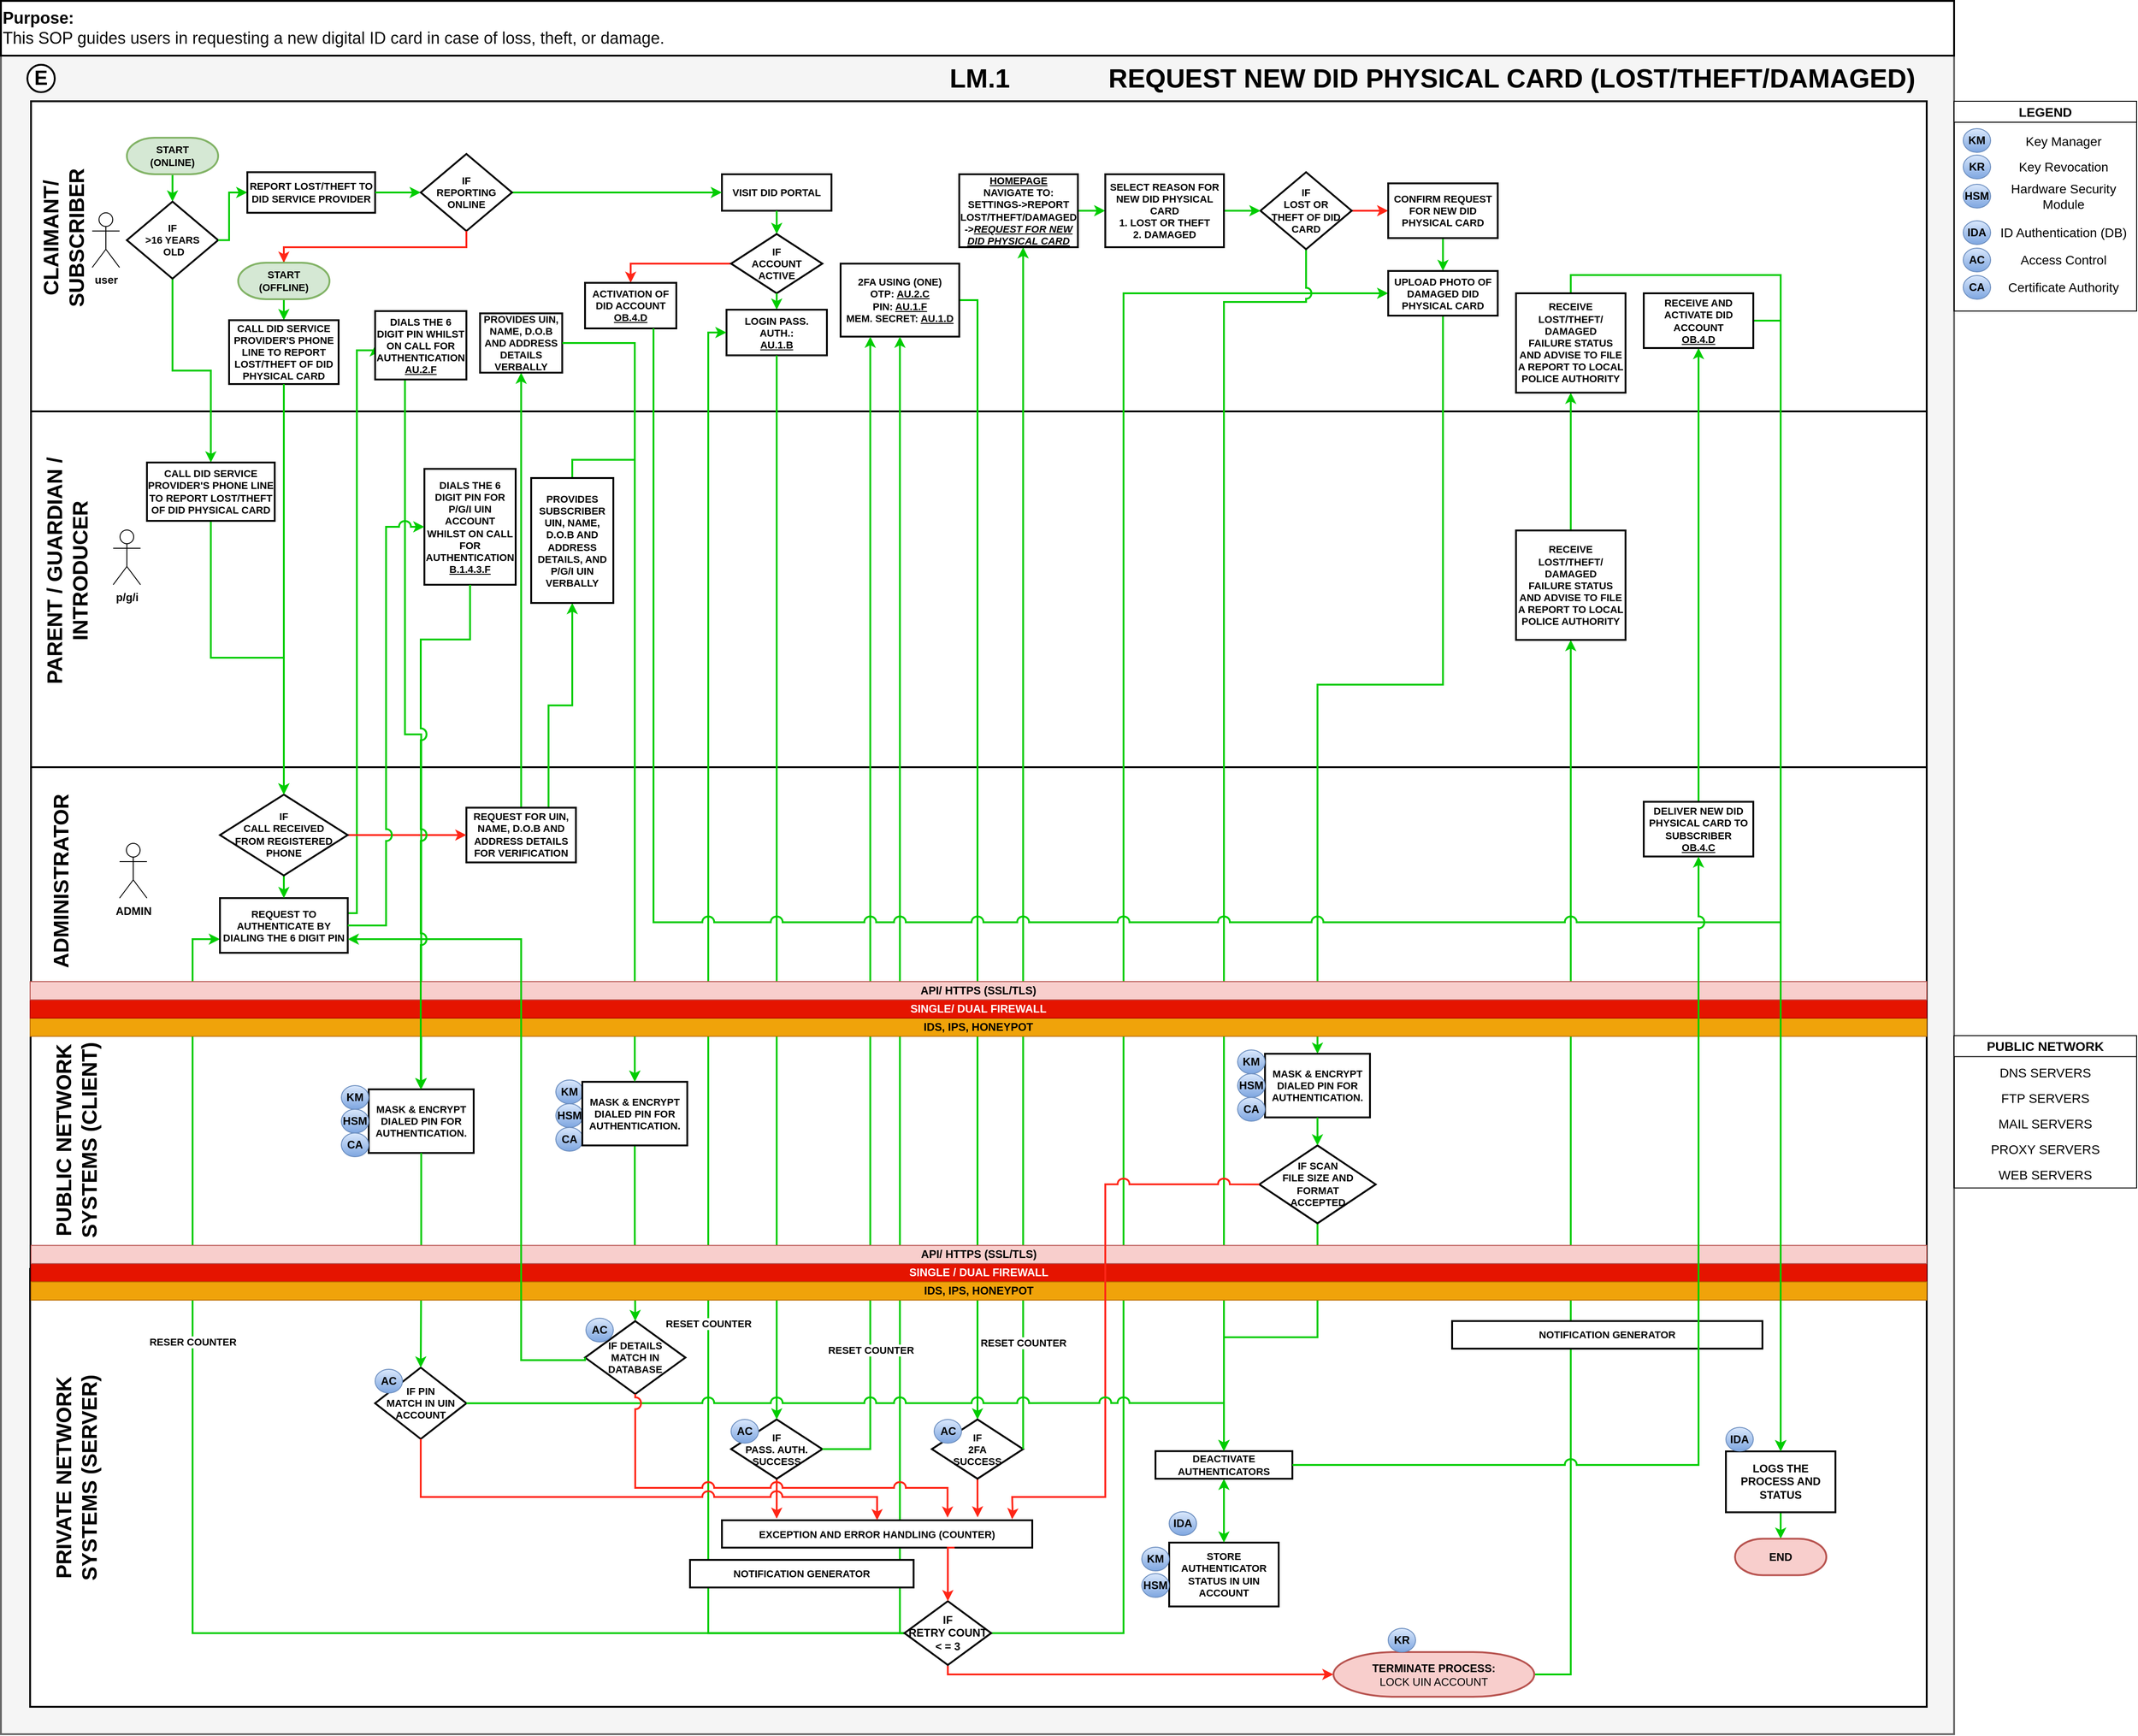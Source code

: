 <mxfile version="24.1.0" type="device">
  <diagram id="bsTosLUH5mfE9uCYUgKQ" name="Page-1">
    <mxGraphModel dx="1050" dy="629" grid="1" gridSize="10" guides="1" tooltips="1" connect="1" arrows="1" fold="1" page="1" pageScale="1" pageWidth="1920" pageHeight="1200" math="0" shadow="0">
      <root>
        <mxCell id="0" />
        <mxCell id="1" parent="0" />
        <mxCell id="t8oGIxHCCfBVZsMOv7Ev-1" value="" style="rounded=0;whiteSpace=wrap;html=1;fontSize=22;fillColor=#f5f5f5;fontColor=#333333;strokeColor=#666666;direction=east;strokeWidth=2;fontStyle=1" parent="1" vertex="1">
          <mxGeometry x="210" y="110" width="2140" height="1840" as="geometry" />
        </mxCell>
        <mxCell id="t8oGIxHCCfBVZsMOv7Ev-2" value="" style="rounded=0;whiteSpace=wrap;html=1;strokeWidth=2;fontStyle=1;" parent="1" vertex="1">
          <mxGeometry x="242" y="1440" width="2078" height="480" as="geometry" />
        </mxCell>
        <mxCell id="t8oGIxHCCfBVZsMOv7Ev-3" value="" style="rounded=0;whiteSpace=wrap;html=1;strokeWidth=2;fontStyle=1;" parent="1" vertex="1">
          <mxGeometry x="242.5" y="1132.5" width="2077.5" height="307.5" as="geometry" />
        </mxCell>
        <mxCell id="t8oGIxHCCfBVZsMOv7Ev-4" value="" style="rounded=0;whiteSpace=wrap;html=1;strokeWidth=2;fontStyle=1;labelBackgroundColor=default;endArrow=classic;fontSize=12;strokeColor=default;" parent="1" vertex="1">
          <mxGeometry x="243" y="890" width="2077" height="279.19" as="geometry" />
        </mxCell>
        <mxCell id="t8oGIxHCCfBVZsMOv7Ev-5" value="" style="rounded=0;whiteSpace=wrap;html=1;strokeWidth=2;fontStyle=1;" parent="1" vertex="1">
          <mxGeometry x="243" y="160" width="2077" height="340" as="geometry" />
        </mxCell>
        <mxCell id="t8oGIxHCCfBVZsMOv7Ev-6" value="" style="rounded=0;whiteSpace=wrap;html=1;strokeWidth=2;fontStyle=1;" parent="1" vertex="1">
          <mxGeometry x="243" y="500" width="2077" height="390" as="geometry" />
        </mxCell>
        <mxCell id="t8oGIxHCCfBVZsMOv7Ev-7" value="CLAIMANT/&lt;br&gt;SUBSCRIBER" style="text;html=1;align=center;verticalAlign=middle;resizable=0;points=[];autosize=1;strokeColor=none;fillColor=none;fontStyle=1;fontSize=23;strokeWidth=2;horizontal=0;" parent="1" vertex="1">
          <mxGeometry x="239" y="225" width="80" height="170" as="geometry" />
        </mxCell>
        <mxCell id="t8oGIxHCCfBVZsMOv7Ev-10" value="LM.1" style="text;html=1;align=center;verticalAlign=middle;resizable=0;points=[];autosize=1;strokeColor=none;fillColor=none;fontStyle=1;strokeWidth=2;fontSize=29;" parent="1" vertex="1">
          <mxGeometry x="1236.5" y="110" width="90" height="50" as="geometry" />
        </mxCell>
        <mxCell id="t8oGIxHCCfBVZsMOv7Ev-11" value="E" style="ellipse;whiteSpace=wrap;html=1;aspect=fixed;strokeWidth=2;fontStyle=1;fontSize=22;direction=south;" parent="1" vertex="1">
          <mxGeometry x="239" y="120" width="30" height="30" as="geometry" />
        </mxCell>
        <mxCell id="t8oGIxHCCfBVZsMOv7Ev-12" value="&lt;font style=&quot;font-size: 14px;&quot;&gt;LEGEND&lt;/font&gt;" style="swimlane;whiteSpace=wrap;html=1;" parent="1" vertex="1">
          <mxGeometry x="2350" y="160" width="200" height="230" as="geometry" />
        </mxCell>
        <mxCell id="t8oGIxHCCfBVZsMOv7Ev-13" value="KM" style="ellipse;whiteSpace=wrap;html=1;fillColor=#dae8fc;strokeColor=#6c8ebf;gradientColor=#7ea6e0;fontStyle=1" parent="t8oGIxHCCfBVZsMOv7Ev-12" vertex="1">
          <mxGeometry x="10" y="30" width="30" height="26" as="geometry" />
        </mxCell>
        <mxCell id="t8oGIxHCCfBVZsMOv7Ev-14" value="IDA" style="ellipse;whiteSpace=wrap;html=1;fillColor=#dae8fc;strokeColor=#6c8ebf;gradientColor=#7ea6e0;fontStyle=1" parent="t8oGIxHCCfBVZsMOv7Ev-12" vertex="1">
          <mxGeometry x="10" y="131" width="30" height="26" as="geometry" />
        </mxCell>
        <mxCell id="t8oGIxHCCfBVZsMOv7Ev-15" value="HSM" style="ellipse;whiteSpace=wrap;html=1;fillColor=#dae8fc;strokeColor=#6c8ebf;gradientColor=#7ea6e0;fontStyle=1" parent="t8oGIxHCCfBVZsMOv7Ev-12" vertex="1">
          <mxGeometry x="10" y="91" width="30" height="26" as="geometry" />
        </mxCell>
        <mxCell id="t8oGIxHCCfBVZsMOv7Ev-16" value="KR" style="ellipse;whiteSpace=wrap;html=1;fillColor=#dae8fc;strokeColor=#6c8ebf;gradientColor=#7ea6e0;fontStyle=1" parent="t8oGIxHCCfBVZsMOv7Ev-12" vertex="1">
          <mxGeometry x="10" y="59" width="30" height="26" as="geometry" />
        </mxCell>
        <mxCell id="t8oGIxHCCfBVZsMOv7Ev-17" value="Key Manager" style="text;html=1;strokeColor=none;fillColor=none;align=center;verticalAlign=middle;whiteSpace=wrap;rounded=0;fontSize=14;" parent="t8oGIxHCCfBVZsMOv7Ev-12" vertex="1">
          <mxGeometry x="40" y="30" width="160" height="28" as="geometry" />
        </mxCell>
        <mxCell id="t8oGIxHCCfBVZsMOv7Ev-18" value="Key Revocation" style="text;html=1;strokeColor=none;fillColor=none;align=center;verticalAlign=middle;whiteSpace=wrap;rounded=0;fontSize=14;" parent="t8oGIxHCCfBVZsMOv7Ev-12" vertex="1">
          <mxGeometry x="40" y="58" width="160" height="28" as="geometry" />
        </mxCell>
        <mxCell id="t8oGIxHCCfBVZsMOv7Ev-19" value="Hardware Security Module" style="text;html=1;strokeColor=none;fillColor=none;align=center;verticalAlign=middle;whiteSpace=wrap;rounded=0;fontSize=14;" parent="t8oGIxHCCfBVZsMOv7Ev-12" vertex="1">
          <mxGeometry x="40" y="90" width="160" height="28" as="geometry" />
        </mxCell>
        <mxCell id="t8oGIxHCCfBVZsMOv7Ev-20" value="ID Authentication (DB)" style="text;html=1;strokeColor=none;fillColor=none;align=center;verticalAlign=middle;whiteSpace=wrap;rounded=0;fontSize=14;" parent="t8oGIxHCCfBVZsMOv7Ev-12" vertex="1">
          <mxGeometry x="40" y="130" width="160" height="28" as="geometry" />
        </mxCell>
        <mxCell id="t8oGIxHCCfBVZsMOv7Ev-21" value="AC" style="ellipse;whiteSpace=wrap;html=1;fillColor=#dae8fc;strokeColor=#6c8ebf;gradientColor=#7ea6e0;fontStyle=1" parent="t8oGIxHCCfBVZsMOv7Ev-12" vertex="1">
          <mxGeometry x="10" y="161" width="30" height="26" as="geometry" />
        </mxCell>
        <mxCell id="t8oGIxHCCfBVZsMOv7Ev-22" value="Access Control" style="text;html=1;strokeColor=none;fillColor=none;align=center;verticalAlign=middle;whiteSpace=wrap;rounded=0;fontSize=14;" parent="t8oGIxHCCfBVZsMOv7Ev-12" vertex="1">
          <mxGeometry x="40" y="160" width="160" height="28" as="geometry" />
        </mxCell>
        <mxCell id="t8oGIxHCCfBVZsMOv7Ev-23" value="Certificate Authority" style="text;html=1;strokeColor=none;fillColor=none;align=center;verticalAlign=middle;whiteSpace=wrap;rounded=0;fontSize=14;" parent="t8oGIxHCCfBVZsMOv7Ev-12" vertex="1">
          <mxGeometry x="40" y="190" width="160" height="28" as="geometry" />
        </mxCell>
        <mxCell id="t8oGIxHCCfBVZsMOv7Ev-24" value="CA" style="ellipse;whiteSpace=wrap;html=1;fillColor=#dae8fc;strokeColor=#6c8ebf;gradientColor=#7ea6e0;fontStyle=1" parent="t8oGIxHCCfBVZsMOv7Ev-12" vertex="1">
          <mxGeometry x="10" y="191" width="30" height="26" as="geometry" />
        </mxCell>
        <mxCell id="t8oGIxHCCfBVZsMOv7Ev-25" value="PRIVATE NETWORK&lt;br style=&quot;border-color: var(--border-color);&quot;&gt;SYSTEMS (SERVER)" style="text;html=1;align=center;verticalAlign=middle;resizable=0;points=[];autosize=1;strokeColor=none;fillColor=none;fontStyle=1;fontSize=23;strokeWidth=2;horizontal=0;" parent="1" vertex="1">
          <mxGeometry x="253" y="1549.19" width="80" height="240" as="geometry" />
        </mxCell>
        <mxCell id="t8oGIxHCCfBVZsMOv7Ev-26" value="PUBLIC NETWORK&lt;br style=&quot;border-color: var(--border-color);&quot;&gt;SYSTEMS (CLIENT)" style="text;html=1;align=center;verticalAlign=middle;resizable=0;points=[];autosize=1;strokeColor=none;fillColor=none;fontStyle=1;fontSize=23;strokeWidth=2;horizontal=0;" parent="1" vertex="1">
          <mxGeometry x="253" y="1184.19" width="80" height="230" as="geometry" />
        </mxCell>
        <mxCell id="t8oGIxHCCfBVZsMOv7Ev-27" value="ADMINISTRATOR" style="text;html=1;align=center;verticalAlign=middle;resizable=0;points=[];autosize=1;strokeColor=none;fillColor=none;fontStyle=1;fontSize=23;strokeWidth=2;horizontal=0;" parent="1" vertex="1">
          <mxGeometry x="251" y="915.19" width="50" height="200" as="geometry" />
        </mxCell>
        <mxCell id="t8oGIxHCCfBVZsMOv7Ev-33" value="&lt;font style=&quot;font-size: 14px;&quot;&gt;PUBLIC NETWORK&lt;/font&gt;" style="swimlane;whiteSpace=wrap;html=1;" parent="1" vertex="1">
          <mxGeometry x="2350" y="1184.19" width="200" height="167" as="geometry" />
        </mxCell>
        <mxCell id="t8oGIxHCCfBVZsMOv7Ev-34" value="DNS SERVERS" style="text;html=1;strokeColor=none;fillColor=none;align=center;verticalAlign=middle;whiteSpace=wrap;rounded=0;fontSize=14;" parent="t8oGIxHCCfBVZsMOv7Ev-33" vertex="1">
          <mxGeometry y="27" width="200" height="28" as="geometry" />
        </mxCell>
        <mxCell id="t8oGIxHCCfBVZsMOv7Ev-35" value="FTP SERVERS" style="text;html=1;strokeColor=none;fillColor=none;align=center;verticalAlign=middle;whiteSpace=wrap;rounded=0;fontSize=14;" parent="t8oGIxHCCfBVZsMOv7Ev-33" vertex="1">
          <mxGeometry y="55" width="200" height="28" as="geometry" />
        </mxCell>
        <mxCell id="t8oGIxHCCfBVZsMOv7Ev-36" value="MAIL SERVERS" style="text;html=1;strokeColor=none;fillColor=none;align=center;verticalAlign=middle;whiteSpace=wrap;rounded=0;fontSize=14;" parent="t8oGIxHCCfBVZsMOv7Ev-33" vertex="1">
          <mxGeometry y="83" width="200" height="28" as="geometry" />
        </mxCell>
        <mxCell id="t8oGIxHCCfBVZsMOv7Ev-37" value="PROXY SERVERS" style="text;html=1;strokeColor=none;fillColor=none;align=center;verticalAlign=middle;whiteSpace=wrap;rounded=0;fontSize=14;" parent="t8oGIxHCCfBVZsMOv7Ev-33" vertex="1">
          <mxGeometry y="111" width="200" height="28" as="geometry" />
        </mxCell>
        <mxCell id="t8oGIxHCCfBVZsMOv7Ev-38" value="WEB SERVERS" style="text;html=1;strokeColor=none;fillColor=none;align=center;verticalAlign=middle;whiteSpace=wrap;rounded=0;fontSize=14;" parent="t8oGIxHCCfBVZsMOv7Ev-33" vertex="1">
          <mxGeometry y="139" width="200" height="28" as="geometry" />
        </mxCell>
        <mxCell id="t8oGIxHCCfBVZsMOv7Ev-41" value="REQUEST NEW DID PHYSICAL CARD (LOST/THEFT/DAMAGED)" style="text;html=1;align=center;verticalAlign=middle;resizable=0;points=[];autosize=1;strokeColor=none;fillColor=none;fontStyle=1;strokeWidth=2;fontSize=29;" parent="1" vertex="1">
          <mxGeometry x="1410" y="110" width="910" height="50" as="geometry" />
        </mxCell>
        <mxCell id="t8oGIxHCCfBVZsMOv7Ev-90" value="PARENT / GUARDIAN / &lt;br&gt;INTRODUCER" style="text;html=1;align=center;verticalAlign=middle;resizable=0;points=[];autosize=1;strokeColor=none;fillColor=none;fontStyle=1;fontSize=23;strokeWidth=2;horizontal=0;" parent="1" vertex="1">
          <mxGeometry x="243" y="545" width="80" height="260" as="geometry" />
        </mxCell>
        <mxCell id="QDjbWyv6bveOj6aL0nUv-32" value="" style="edgeStyle=orthogonalEdgeStyle;rounded=0;orthogonalLoop=1;jettySize=auto;html=1;strokeColor=#00CC00;strokeWidth=2;fontStyle=1;" parent="1" source="QDjbWyv6bveOj6aL0nUv-2" target="QDjbWyv6bveOj6aL0nUv-31" edge="1">
          <mxGeometry relative="1" as="geometry" />
        </mxCell>
        <mxCell id="QDjbWyv6bveOj6aL0nUv-2" value="&lt;b style=&quot;font-size: 11px;&quot;&gt;START&lt;br&gt;(ONLINE)&lt;br&gt;&lt;/b&gt;" style="strokeWidth=2;html=1;shape=mxgraph.flowchart.terminator;whiteSpace=wrap;fillColor=#d5e8d4;strokeColor=#82b366;fontSize=11;" parent="1" vertex="1">
          <mxGeometry x="348" y="200" width="100" height="40" as="geometry" />
        </mxCell>
        <mxCell id="QDjbWyv6bveOj6aL0nUv-3" value="VISIT DID PORTAL" style="rounded=0;whiteSpace=wrap;html=1;fontStyle=1;strokeWidth=2;fontSize=11;" parent="1" vertex="1">
          <mxGeometry x="1000" y="240" width="120" height="40" as="geometry" />
        </mxCell>
        <mxCell id="QDjbWyv6bveOj6aL0nUv-23" style="edgeStyle=orthogonalEdgeStyle;rounded=0;orthogonalLoop=1;jettySize=auto;html=1;exitX=0.5;exitY=1;exitDx=0;exitDy=0;strokeColor=#FF2617;strokeWidth=2;fontStyle=1;entryX=0.175;entryY=-0.053;entryDx=0;entryDy=0;entryPerimeter=0;" parent="1" source="QDjbWyv6bveOj6aL0nUv-5" target="QDjbWyv6bveOj6aL0nUv-21" edge="1">
          <mxGeometry relative="1" as="geometry">
            <Array as="points">
              <mxPoint x="1060" y="1714" />
            </Array>
          </mxGeometry>
        </mxCell>
        <mxCell id="QDjbWyv6bveOj6aL0nUv-5" value="IF &lt;br&gt;PASS. AUTH. SUCCESS" style="rounded=0;whiteSpace=wrap;html=1;fontStyle=1;strokeWidth=2;fontSize=11;shape=rhombus;perimeter=rhombusPerimeter;" parent="1" vertex="1">
          <mxGeometry x="1010" y="1605" width="100" height="65" as="geometry" />
        </mxCell>
        <mxCell id="QDjbWyv6bveOj6aL0nUv-6" value="" style="edgeStyle=orthogonalEdgeStyle;rounded=0;orthogonalLoop=1;jettySize=auto;html=1;exitX=0.5;exitY=1;exitDx=0;exitDy=0;entryX=0.5;entryY=0;entryDx=0;entryDy=0;strokeColor=#00CC00;strokeWidth=2;fontStyle=1;" parent="1" source="QDjbWyv6bveOj6aL0nUv-3" target="QDjbWyv6bveOj6aL0nUv-8" edge="1">
          <mxGeometry relative="1" as="geometry">
            <mxPoint x="1060" y="280" as="sourcePoint" />
            <mxPoint x="980" y="1150" as="targetPoint" />
          </mxGeometry>
        </mxCell>
        <mxCell id="QDjbWyv6bveOj6aL0nUv-7" style="edgeStyle=orthogonalEdgeStyle;rounded=0;orthogonalLoop=1;jettySize=auto;html=1;exitX=0;exitY=0.5;exitDx=0;exitDy=0;entryX=0.5;entryY=0;entryDx=0;entryDy=0;strokeColor=#FF2617;strokeWidth=2;fontStyle=1;" parent="1" source="QDjbWyv6bveOj6aL0nUv-8" target="QDjbWyv6bveOj6aL0nUv-9" edge="1">
          <mxGeometry relative="1" as="geometry" />
        </mxCell>
        <mxCell id="QDjbWyv6bveOj6aL0nUv-8" value="IF&lt;br&gt;ACCOUNT &lt;br&gt;ACTIVE" style="rounded=0;whiteSpace=wrap;html=1;fontStyle=1;strokeWidth=2;fontSize=11;shape=rhombus;perimeter=rhombusPerimeter;" parent="1" vertex="1">
          <mxGeometry x="1010" y="305.5" width="100" height="65" as="geometry" />
        </mxCell>
        <mxCell id="QDjbWyv6bveOj6aL0nUv-9" value="ACTIVATION OF DID ACCOUNT&lt;br&gt;&lt;u&gt;OB.4.D&lt;/u&gt;" style="rounded=0;whiteSpace=wrap;html=1;fontStyle=1;strokeWidth=2;fontSize=11;" parent="1" vertex="1">
          <mxGeometry x="850" y="359" width="100" height="50" as="geometry" />
        </mxCell>
        <mxCell id="QDjbWyv6bveOj6aL0nUv-10" value="" style="edgeStyle=orthogonalEdgeStyle;rounded=0;orthogonalLoop=1;jettySize=auto;html=1;exitX=0.5;exitY=1;exitDx=0;exitDy=0;entryX=0.5;entryY=0;entryDx=0;entryDy=0;strokeColor=#00CC00;strokeWidth=2;fontStyle=1;" parent="1" source="QDjbWyv6bveOj6aL0nUv-8" target="QDjbWyv6bveOj6aL0nUv-11" edge="1">
          <mxGeometry relative="1" as="geometry">
            <mxPoint x="1060" y="372" as="sourcePoint" />
            <mxPoint x="990" y="1110" as="targetPoint" />
          </mxGeometry>
        </mxCell>
        <mxCell id="QDjbWyv6bveOj6aL0nUv-11" value="LOGIN PASS. AUTH.:&lt;br&gt;&lt;u&gt;AU.1.B&lt;/u&gt;" style="rounded=0;whiteSpace=wrap;html=1;fontStyle=1;strokeWidth=2;fontSize=11;" parent="1" vertex="1">
          <mxGeometry x="1005" y="388.5" width="110" height="50" as="geometry" />
        </mxCell>
        <mxCell id="QDjbWyv6bveOj6aL0nUv-12" value="" style="edgeStyle=orthogonalEdgeStyle;rounded=0;orthogonalLoop=1;jettySize=auto;html=1;exitX=0.5;exitY=1;exitDx=0;exitDy=0;entryX=0.5;entryY=0;entryDx=0;entryDy=0;strokeColor=#00CC00;strokeWidth=2;fontStyle=1;" parent="1" source="QDjbWyv6bveOj6aL0nUv-11" target="QDjbWyv6bveOj6aL0nUv-5" edge="1">
          <mxGeometry relative="1" as="geometry">
            <mxPoint x="1060" y="430" as="sourcePoint" />
            <mxPoint x="1060" y="836.75" as="targetPoint" />
          </mxGeometry>
        </mxCell>
        <mxCell id="QDjbWyv6bveOj6aL0nUv-13" style="edgeStyle=orthogonalEdgeStyle;rounded=0;orthogonalLoop=1;jettySize=auto;html=1;exitX=1;exitY=0.5;exitDx=0;exitDy=0;entryX=0.5;entryY=0;entryDx=0;entryDy=0;strokeColor=#00CC00;strokeWidth=2;fontStyle=1;" parent="1" source="QDjbWyv6bveOj6aL0nUv-14" target="QDjbWyv6bveOj6aL0nUv-16" edge="1">
          <mxGeometry relative="1" as="geometry" />
        </mxCell>
        <mxCell id="QDjbWyv6bveOj6aL0nUv-14" value="2FA USING (ONE)&lt;br&gt;OTP: &lt;u&gt;AU.2.C&lt;/u&gt;&lt;br&gt;PIN: &lt;u&gt;AU.1.F&lt;/u&gt;&lt;br&gt;MEM. SECRET: &lt;u&gt;AU.1.D&lt;/u&gt;" style="rounded=0;whiteSpace=wrap;html=1;fontStyle=1;strokeWidth=2;fontSize=11;" parent="1" vertex="1">
          <mxGeometry x="1130" y="338" width="130" height="80" as="geometry" />
        </mxCell>
        <mxCell id="QDjbWyv6bveOj6aL0nUv-24" style="edgeStyle=orthogonalEdgeStyle;rounded=0;orthogonalLoop=1;jettySize=auto;html=1;exitX=0.5;exitY=1;exitDx=0;exitDy=0;strokeColor=#FF2617;strokeWidth=2;fontStyle=1;entryX=0.824;entryY=-0.104;entryDx=0;entryDy=0;entryPerimeter=0;" parent="1" source="QDjbWyv6bveOj6aL0nUv-16" target="QDjbWyv6bveOj6aL0nUv-21" edge="1">
          <mxGeometry relative="1" as="geometry">
            <Array as="points" />
          </mxGeometry>
        </mxCell>
        <mxCell id="QDjbWyv6bveOj6aL0nUv-16" value="IF &lt;br&gt;2FA &lt;br&gt;SUCCESS" style="rounded=0;whiteSpace=wrap;html=1;fontStyle=1;strokeWidth=2;fontSize=11;shape=rhombus;perimeter=rhombusPerimeter;" parent="1" vertex="1">
          <mxGeometry x="1230" y="1605" width="100" height="65" as="geometry" />
        </mxCell>
        <mxCell id="QDjbWyv6bveOj6aL0nUv-17" value="AC" style="ellipse;whiteSpace=wrap;html=1;fillColor=#dae8fc;strokeColor=#6c8ebf;gradientColor=#7ea6e0;fontStyle=1" parent="1" vertex="1">
          <mxGeometry x="1232.5" y="1605" width="30" height="26" as="geometry" />
        </mxCell>
        <mxCell id="QDjbWyv6bveOj6aL0nUv-18" value="AC" style="ellipse;whiteSpace=wrap;html=1;fillColor=#dae8fc;strokeColor=#6c8ebf;gradientColor=#7ea6e0;fontStyle=1" parent="1" vertex="1">
          <mxGeometry x="1010" y="1605" width="30" height="26" as="geometry" />
        </mxCell>
        <mxCell id="QDjbWyv6bveOj6aL0nUv-26" value="RESET COUNTER" style="edgeStyle=orthogonalEdgeStyle;rounded=0;orthogonalLoop=1;jettySize=auto;html=1;exitX=0;exitY=0.5;exitDx=0;exitDy=0;entryX=0;entryY=0.5;entryDx=0;entryDy=0;strokeColor=#00CC00;strokeWidth=2;fontStyle=1;" parent="1" source="QDjbWyv6bveOj6aL0nUv-20" target="QDjbWyv6bveOj6aL0nUv-11" edge="1">
          <mxGeometry x="-0.333" relative="1" as="geometry">
            <mxPoint as="offset" />
          </mxGeometry>
        </mxCell>
        <mxCell id="QDjbWyv6bveOj6aL0nUv-27" style="edgeStyle=orthogonalEdgeStyle;rounded=0;orthogonalLoop=1;jettySize=auto;html=1;exitX=0;exitY=0.5;exitDx=0;exitDy=0;strokeColor=#00CC00;strokeWidth=2;fontStyle=1;entryX=0.5;entryY=1;entryDx=0;entryDy=0;" parent="1" source="QDjbWyv6bveOj6aL0nUv-20" target="QDjbWyv6bveOj6aL0nUv-14" edge="1">
          <mxGeometry relative="1" as="geometry">
            <Array as="points">
              <mxPoint x="1195" y="1839" />
            </Array>
            <mxPoint x="1200" y="1851.19" as="sourcePoint" />
            <mxPoint x="1190" y="430" as="targetPoint" />
          </mxGeometry>
        </mxCell>
        <mxCell id="buAgDzbR7j7-b7g-iSKb-30" value="RESER COUNTER" style="edgeStyle=orthogonalEdgeStyle;rounded=0;orthogonalLoop=1;jettySize=auto;html=1;exitX=0;exitY=0.5;exitDx=0;exitDy=0;entryX=0;entryY=0.75;entryDx=0;entryDy=0;strokeColor=#00CC00;strokeWidth=2;fontStyle=1;" parent="1" source="QDjbWyv6bveOj6aL0nUv-20" target="buAgDzbR7j7-b7g-iSKb-11" edge="1">
          <mxGeometry x="0.4" relative="1" as="geometry">
            <Array as="points">
              <mxPoint x="420" y="1839" />
              <mxPoint x="420" y="1079" />
            </Array>
            <mxPoint as="offset" />
          </mxGeometry>
        </mxCell>
        <mxCell id="ZlzTHUKQ2sx1NggdVu9Y-17" style="edgeStyle=orthogonalEdgeStyle;rounded=0;orthogonalLoop=1;jettySize=auto;html=1;exitX=1;exitY=0.5;exitDx=0;exitDy=0;entryX=0;entryY=0.5;entryDx=0;entryDy=0;strokeColor=#00CC00;strokeWidth=2;fontStyle=1;jumpStyle=arc;" parent="1" source="QDjbWyv6bveOj6aL0nUv-20" target="buAgDzbR7j7-b7g-iSKb-72" edge="1">
          <mxGeometry relative="1" as="geometry">
            <Array as="points">
              <mxPoint x="1440" y="1839" />
              <mxPoint x="1440" y="371" />
            </Array>
          </mxGeometry>
        </mxCell>
        <mxCell id="ZlzTHUKQ2sx1NggdVu9Y-24" style="edgeStyle=orthogonalEdgeStyle;rounded=0;orthogonalLoop=1;jettySize=auto;html=1;exitX=0.5;exitY=1;exitDx=0;exitDy=0;entryX=0;entryY=0.5;entryDx=0;entryDy=0;entryPerimeter=0;strokeColor=#FF2617;strokeWidth=2;fontStyle=1;" parent="1" source="QDjbWyv6bveOj6aL0nUv-20" target="ZlzTHUKQ2sx1NggdVu9Y-22" edge="1">
          <mxGeometry relative="1" as="geometry">
            <Array as="points">
              <mxPoint x="1248" y="1885" />
            </Array>
          </mxGeometry>
        </mxCell>
        <mxCell id="QDjbWyv6bveOj6aL0nUv-20" value="IF &lt;br&gt;RETRY COUNT &lt;br&gt;&amp;lt; = 3" style="rounded=0;whiteSpace=wrap;html=1;fontStyle=1;strokeWidth=2;shape=rhombus;perimeter=rhombusPerimeter;" parent="1" vertex="1">
          <mxGeometry x="1200" y="1804.19" width="95" height="70" as="geometry" />
        </mxCell>
        <mxCell id="QDjbWyv6bveOj6aL0nUv-4" value="RESET COUNTER" style="edgeStyle=orthogonalEdgeStyle;rounded=0;orthogonalLoop=1;jettySize=auto;html=1;exitX=1;exitY=0.5;exitDx=0;exitDy=0;entryX=0.25;entryY=1;entryDx=0;entryDy=0;strokeColor=#00CC00;strokeWidth=2;fontStyle=1;" parent="1" source="QDjbWyv6bveOj6aL0nUv-5" target="QDjbWyv6bveOj6aL0nUv-14" edge="1">
          <mxGeometry x="-0.747" relative="1" as="geometry">
            <mxPoint as="offset" />
          </mxGeometry>
        </mxCell>
        <mxCell id="QDjbWyv6bveOj6aL0nUv-15" value="RESET COUNTER" style="edgeStyle=orthogonalEdgeStyle;rounded=0;orthogonalLoop=1;jettySize=auto;html=1;exitX=1;exitY=0.5;exitDx=0;exitDy=0;strokeColor=#00CC00;strokeWidth=2;fontStyle=1;" parent="1" source="QDjbWyv6bveOj6aL0nUv-16" target="QDjbWyv6bveOj6aL0nUv-28" edge="1">
          <mxGeometry x="-0.823" relative="1" as="geometry">
            <mxPoint as="offset" />
            <Array as="points">
              <mxPoint x="1330" y="625" />
              <mxPoint x="1330" y="625" />
            </Array>
            <mxPoint x="1358" y="325" as="targetPoint" />
          </mxGeometry>
        </mxCell>
        <mxCell id="buAgDzbR7j7-b7g-iSKb-20" style="edgeStyle=orthogonalEdgeStyle;rounded=0;orthogonalLoop=1;jettySize=auto;html=1;exitX=1;exitY=0.5;exitDx=0;exitDy=0;entryX=0;entryY=0.5;entryDx=0;entryDy=0;strokeColor=#00CC00;strokeWidth=2;fontStyle=1;" parent="1" source="QDjbWyv6bveOj6aL0nUv-28" target="QDjbWyv6bveOj6aL0nUv-42" edge="1">
          <mxGeometry relative="1" as="geometry" />
        </mxCell>
        <mxCell id="QDjbWyv6bveOj6aL0nUv-28" value="&lt;u style=&quot;border-color: var(--border-color);&quot;&gt;HOMEPAGE&lt;/u&gt;&lt;br style=&quot;border-color: var(--border-color);&quot;&gt;NAVIGATE TO:&lt;br style=&quot;border-color: var(--border-color);&quot;&gt;SETTINGS-&amp;gt;REPORT LOST/THEFT/DAMAGED&lt;br&gt;-&amp;gt;&lt;i style=&quot;border-color: var(--border-color);&quot;&gt;&lt;u style=&quot;border-color: var(--border-color);&quot;&gt;REQUEST FOR NEW DID PHYSICAL CARD&lt;/u&gt;&lt;/i&gt;" style="rounded=0;whiteSpace=wrap;html=1;fontStyle=1;strokeWidth=2;fontSize=11;" parent="1" vertex="1">
          <mxGeometry x="1260" y="240" width="130" height="80" as="geometry" />
        </mxCell>
        <mxCell id="QDjbWyv6bveOj6aL0nUv-45" style="edgeStyle=orthogonalEdgeStyle;rounded=0;orthogonalLoop=1;jettySize=auto;html=1;exitX=1;exitY=0.5;exitDx=0;exitDy=0;entryX=0;entryY=0.5;entryDx=0;entryDy=0;strokeColor=#00CC00;strokeWidth=2;fontStyle=1;" parent="1" source="buAgDzbR7j7-b7g-iSKb-4" target="QDjbWyv6bveOj6aL0nUv-3" edge="1">
          <mxGeometry relative="1" as="geometry" />
        </mxCell>
        <mxCell id="ZlzTHUKQ2sx1NggdVu9Y-3" style="edgeStyle=orthogonalEdgeStyle;rounded=0;orthogonalLoop=1;jettySize=auto;html=1;exitX=0.5;exitY=1;exitDx=0;exitDy=0;entryX=0.5;entryY=0;entryDx=0;entryDy=0;strokeColor=#00CC00;strokeWidth=2;fontStyle=1;" parent="1" source="QDjbWyv6bveOj6aL0nUv-31" target="ZlzTHUKQ2sx1NggdVu9Y-2" edge="1">
          <mxGeometry relative="1" as="geometry" />
        </mxCell>
        <mxCell id="QDjbWyv6bveOj6aL0nUv-31" value="IF &lt;br&gt;&amp;gt;16 YEARS&lt;br&gt;&amp;nbsp;OLD" style="rounded=0;whiteSpace=wrap;html=1;fontStyle=1;strokeWidth=2;fontSize=11;shape=rhombus;perimeter=rhombusPerimeter;" parent="1" vertex="1">
          <mxGeometry x="348" y="270" width="100" height="84.5" as="geometry" />
        </mxCell>
        <mxCell id="buAgDzbR7j7-b7g-iSKb-66" style="edgeStyle=orthogonalEdgeStyle;rounded=0;orthogonalLoop=1;jettySize=auto;html=1;exitX=0.5;exitY=1;exitDx=0;exitDy=0;strokeColor=#00CC00;strokeWidth=2;fontStyle=1;entryX=0.5;entryY=0;entryDx=0;entryDy=0;jumpStyle=arc;jumpSize=10;" parent="1" source="QDjbWyv6bveOj6aL0nUv-36" target="_KZL9lUhqB3EwgC7CINV-2" edge="1">
          <mxGeometry relative="1" as="geometry">
            <Array as="points">
              <mxPoint x="1640" y="380" />
              <mxPoint x="1550" y="380" />
            </Array>
          </mxGeometry>
        </mxCell>
        <mxCell id="buAgDzbR7j7-b7g-iSKb-74" style="edgeStyle=orthogonalEdgeStyle;rounded=0;orthogonalLoop=1;jettySize=auto;html=1;exitX=1;exitY=0.5;exitDx=0;exitDy=0;strokeColor=#FF2617;strokeWidth=2;fontStyle=1;" parent="1" source="QDjbWyv6bveOj6aL0nUv-36" target="buAgDzbR7j7-b7g-iSKb-70" edge="1">
          <mxGeometry relative="1" as="geometry" />
        </mxCell>
        <mxCell id="QDjbWyv6bveOj6aL0nUv-36" value="IF &lt;br&gt;LOST OR &lt;br&gt;THEFT OF DID &lt;br&gt;CARD" style="rounded=0;whiteSpace=wrap;html=1;fontStyle=1;strokeWidth=2;fontSize=11;shape=rhombus;perimeter=rhombusPerimeter;" parent="1" vertex="1">
          <mxGeometry x="1590" y="237.75" width="100" height="84.5" as="geometry" />
        </mxCell>
        <mxCell id="QDjbWyv6bveOj6aL0nUv-43" style="edgeStyle=orthogonalEdgeStyle;rounded=0;orthogonalLoop=1;jettySize=auto;html=1;strokeColor=#00CC00;strokeWidth=2;fontStyle=1;" parent="1" source="QDjbWyv6bveOj6aL0nUv-42" target="QDjbWyv6bveOj6aL0nUv-36" edge="1">
          <mxGeometry relative="1" as="geometry" />
        </mxCell>
        <mxCell id="QDjbWyv6bveOj6aL0nUv-42" value="SELECT REASON FOR NEW DID PHYSICAL CARD&lt;br&gt;1. LOST OR THEFT&lt;br&gt;2. DAMAGED" style="rounded=0;whiteSpace=wrap;html=1;fontStyle=1;strokeWidth=2;fontSize=11;" parent="1" vertex="1">
          <mxGeometry x="1420" y="240" width="130" height="80" as="geometry" />
        </mxCell>
        <mxCell id="buAgDzbR7j7-b7g-iSKb-2" value="" style="edgeStyle=orthogonalEdgeStyle;rounded=0;orthogonalLoop=1;jettySize=auto;html=1;exitX=1;exitY=0.5;exitDx=0;exitDy=0;entryX=0;entryY=0.5;entryDx=0;entryDy=0;strokeColor=#00CC00;strokeWidth=2;fontStyle=1;" parent="1" source="QDjbWyv6bveOj6aL0nUv-31" target="buAgDzbR7j7-b7g-iSKb-1" edge="1">
          <mxGeometry relative="1" as="geometry">
            <mxPoint x="440" y="312" as="sourcePoint" />
            <mxPoint x="1000" y="260" as="targetPoint" />
            <Array as="points">
              <mxPoint x="460" y="312" />
              <mxPoint x="460" y="260" />
            </Array>
          </mxGeometry>
        </mxCell>
        <mxCell id="buAgDzbR7j7-b7g-iSKb-1" value="REPORT LOST/THEFT TO DID SERVICE PROVIDER" style="rounded=0;whiteSpace=wrap;html=1;fontStyle=1;strokeWidth=2;fontSize=11;shape=label;" parent="1" vertex="1">
          <mxGeometry x="480" y="237.75" width="140" height="44.5" as="geometry" />
        </mxCell>
        <mxCell id="buAgDzbR7j7-b7g-iSKb-5" value="" style="edgeStyle=orthogonalEdgeStyle;rounded=0;orthogonalLoop=1;jettySize=auto;html=1;exitX=1;exitY=0.5;exitDx=0;exitDy=0;entryX=0;entryY=0.5;entryDx=0;entryDy=0;strokeColor=#00CC00;strokeWidth=2;fontStyle=1;" parent="1" source="buAgDzbR7j7-b7g-iSKb-1" target="buAgDzbR7j7-b7g-iSKb-4" edge="1">
          <mxGeometry relative="1" as="geometry">
            <mxPoint x="620" y="312" as="sourcePoint" />
            <mxPoint x="1000" y="260" as="targetPoint" />
          </mxGeometry>
        </mxCell>
        <mxCell id="buAgDzbR7j7-b7g-iSKb-7" style="edgeStyle=orthogonalEdgeStyle;rounded=0;orthogonalLoop=1;jettySize=auto;html=1;exitX=0.5;exitY=1;exitDx=0;exitDy=0;strokeColor=#00CC00;strokeWidth=2;fontStyle=1;" parent="1" source="buAgDzbR7j7-b7g-iSKb-47" target="buAgDzbR7j7-b7g-iSKb-6" edge="1">
          <mxGeometry relative="1" as="geometry">
            <Array as="points">
              <mxPoint x="520" y="320" />
            </Array>
          </mxGeometry>
        </mxCell>
        <mxCell id="buAgDzbR7j7-b7g-iSKb-4" value="IF &lt;br&gt;REPORTING ONLINE" style="rounded=0;whiteSpace=wrap;html=1;fontStyle=1;strokeWidth=2;fontSize=11;shape=rhombus;perimeter=rhombusPerimeter;" parent="1" vertex="1">
          <mxGeometry x="670" y="217.75" width="100" height="84.5" as="geometry" />
        </mxCell>
        <mxCell id="buAgDzbR7j7-b7g-iSKb-6" value="CALL DID SERVICE PROVIDER&#39;S PHONE LINE TO REPORT LOST/THEFT OF DID PHYSICAL CARD" style="rounded=0;whiteSpace=wrap;html=1;fontStyle=1;strokeWidth=2;fontSize=11;shape=label;" parent="1" vertex="1">
          <mxGeometry x="460" y="400" width="120" height="70" as="geometry" />
        </mxCell>
        <mxCell id="buAgDzbR7j7-b7g-iSKb-51" style="edgeStyle=orthogonalEdgeStyle;rounded=0;orthogonalLoop=1;jettySize=auto;html=1;exitX=0.5;exitY=0;exitDx=0;exitDy=0;entryX=0.5;entryY=1;entryDx=0;entryDy=0;strokeColor=#00CC00;strokeWidth=2;fontStyle=1;" parent="1" source="buAgDzbR7j7-b7g-iSKb-8" target="buAgDzbR7j7-b7g-iSKb-50" edge="1">
          <mxGeometry relative="1" as="geometry" />
        </mxCell>
        <mxCell id="ZlzTHUKQ2sx1NggdVu9Y-20" style="edgeStyle=orthogonalEdgeStyle;rounded=0;orthogonalLoop=1;jettySize=auto;html=1;exitX=0.75;exitY=0;exitDx=0;exitDy=0;entryX=0.5;entryY=1;entryDx=0;entryDy=0;strokeColor=#00CC00;strokeWidth=2;fontStyle=1;" parent="1" source="buAgDzbR7j7-b7g-iSKb-8" target="ZlzTHUKQ2sx1NggdVu9Y-19" edge="1">
          <mxGeometry relative="1" as="geometry" />
        </mxCell>
        <mxCell id="buAgDzbR7j7-b7g-iSKb-8" value="REQUEST FOR UIN, NAME, D.O.B AND ADDRESS DETAILS FOR VERIFICATION" style="rounded=0;whiteSpace=wrap;html=1;fontStyle=1;strokeWidth=2;fontSize=11;shape=label;" parent="1" vertex="1">
          <mxGeometry x="720" y="934.37" width="120" height="60" as="geometry" />
        </mxCell>
        <mxCell id="buAgDzbR7j7-b7g-iSKb-37" style="edgeStyle=orthogonalEdgeStyle;rounded=0;orthogonalLoop=1;jettySize=auto;html=1;exitX=1;exitY=0.25;exitDx=0;exitDy=0;entryX=0;entryY=0.5;entryDx=0;entryDy=0;strokeColor=#00CC00;strokeWidth=2;fontStyle=1;" parent="1" source="buAgDzbR7j7-b7g-iSKb-11" target="buAgDzbR7j7-b7g-iSKb-35" edge="1">
          <mxGeometry relative="1" as="geometry">
            <Array as="points">
              <mxPoint x="590" y="1050" />
              <mxPoint x="600" y="1050" />
              <mxPoint x="600" y="433" />
              <mxPoint x="620" y="433" />
            </Array>
          </mxGeometry>
        </mxCell>
        <mxCell id="buAgDzbR7j7-b7g-iSKb-11" value="REQUEST TO AUTHENTICATE BY DIALING THE 6 DIGIT PIN" style="rounded=0;whiteSpace=wrap;html=1;fontStyle=1;strokeWidth=2;fontSize=11;shape=label;" parent="1" vertex="1">
          <mxGeometry x="450" y="1033.5" width="140" height="60" as="geometry" />
        </mxCell>
        <mxCell id="buAgDzbR7j7-b7g-iSKb-21" value="ADMIN" style="shape=umlActor;verticalLabelPosition=bottom;verticalAlign=top;html=1;outlineConnect=0;fontStyle=1" parent="1" vertex="1">
          <mxGeometry x="340" y="973.5" width="30" height="60" as="geometry" />
        </mxCell>
        <mxCell id="buAgDzbR7j7-b7g-iSKb-22" value="user" style="shape=umlActor;verticalLabelPosition=bottom;verticalAlign=top;html=1;outlineConnect=0;fontStyle=1" parent="1" vertex="1">
          <mxGeometry x="310" y="282.25" width="30" height="60" as="geometry" />
        </mxCell>
        <mxCell id="buAgDzbR7j7-b7g-iSKb-23" value="p/g/i" style="shape=umlActor;verticalLabelPosition=bottom;verticalAlign=top;html=1;outlineConnect=0;fontStyle=1" parent="1" vertex="1">
          <mxGeometry x="333" y="630" width="30" height="60" as="geometry" />
        </mxCell>
        <mxCell id="buAgDzbR7j7-b7g-iSKb-26" value="IF PIN &lt;br&gt;MATCH IN UIN ACCOUNT" style="rounded=0;whiteSpace=wrap;html=1;fontStyle=1;strokeWidth=2;fontSize=11;shape=rhombus;perimeter=rhombusPerimeter;" parent="1" vertex="1">
          <mxGeometry x="620" y="1548.13" width="100" height="78.25" as="geometry" />
        </mxCell>
        <mxCell id="buAgDzbR7j7-b7g-iSKb-27" value="AC" style="ellipse;whiteSpace=wrap;html=1;fillColor=#dae8fc;strokeColor=#6c8ebf;gradientColor=#7ea6e0;fontStyle=1" parent="1" vertex="1">
          <mxGeometry x="620" y="1550" width="30" height="26" as="geometry" />
        </mxCell>
        <mxCell id="buAgDzbR7j7-b7g-iSKb-31" value="" style="edgeStyle=orthogonalEdgeStyle;rounded=0;orthogonalLoop=1;jettySize=auto;html=1;exitX=0.5;exitY=1;exitDx=0;exitDy=0;strokeColor=#00CC00;strokeWidth=2;fontStyle=1;" parent="1" source="buAgDzbR7j7-b7g-iSKb-6" target="buAgDzbR7j7-b7g-iSKb-9" edge="1">
          <mxGeometry relative="1" as="geometry">
            <mxPoint x="520" y="462" as="sourcePoint" />
            <mxPoint x="520" y="914" as="targetPoint" />
          </mxGeometry>
        </mxCell>
        <mxCell id="buAgDzbR7j7-b7g-iSKb-32" style="edgeStyle=orthogonalEdgeStyle;rounded=0;orthogonalLoop=1;jettySize=auto;html=1;exitX=0.5;exitY=1;exitDx=0;exitDy=0;entryX=0.5;entryY=0;entryDx=0;entryDy=0;strokeColor=#00CC00;strokeWidth=2;fontStyle=1;" parent="1" source="buAgDzbR7j7-b7g-iSKb-9" target="buAgDzbR7j7-b7g-iSKb-11" edge="1">
          <mxGeometry relative="1" as="geometry" />
        </mxCell>
        <mxCell id="buAgDzbR7j7-b7g-iSKb-39" style="edgeStyle=orthogonalEdgeStyle;rounded=0;orthogonalLoop=1;jettySize=auto;html=1;exitX=1;exitY=0.5;exitDx=0;exitDy=0;entryX=0;entryY=0.5;entryDx=0;entryDy=0;strokeColor=#FF2617;strokeWidth=2;fontStyle=1;" parent="1" source="buAgDzbR7j7-b7g-iSKb-9" target="buAgDzbR7j7-b7g-iSKb-8" edge="1">
          <mxGeometry relative="1" as="geometry" />
        </mxCell>
        <mxCell id="buAgDzbR7j7-b7g-iSKb-9" value="IF &lt;br&gt;CALL RECEIVED &lt;br&gt;FROM REGISTERED PHONE" style="rounded=0;whiteSpace=wrap;html=1;fontStyle=1;strokeWidth=2;fontSize=11;shape=rhombus;perimeter=rhombusPerimeter;" parent="1" vertex="1">
          <mxGeometry x="450" y="920.0" width="140" height="88.75" as="geometry" />
        </mxCell>
        <mxCell id="buAgDzbR7j7-b7g-iSKb-40" style="edgeStyle=orthogonalEdgeStyle;rounded=0;orthogonalLoop=1;jettySize=auto;html=1;exitX=0.327;exitY=0.977;exitDx=0;exitDy=0;strokeColor=#00CC00;strokeWidth=2;fontStyle=1;exitPerimeter=0;jumpStyle=none;jumpSize=11;" parent="1" source="buAgDzbR7j7-b7g-iSKb-35" target="buAgDzbR7j7-b7g-iSKb-15" edge="1">
          <mxGeometry relative="1" as="geometry" />
        </mxCell>
        <mxCell id="buAgDzbR7j7-b7g-iSKb-35" value="DIALS THE 6 DIGIT PIN WHILST ON CALL FOR AUTHENTICATION&lt;br&gt;&lt;u&gt;AU.2.F&lt;/u&gt;" style="rounded=0;whiteSpace=wrap;html=1;fontStyle=1;strokeWidth=2;fontSize=11;shape=label;" parent="1" vertex="1">
          <mxGeometry x="620" y="390" width="100" height="75" as="geometry" />
        </mxCell>
        <mxCell id="buAgDzbR7j7-b7g-iSKb-36" value="" style="group" parent="1" vertex="1" connectable="0">
          <mxGeometry x="583" y="1239" width="145" height="78" as="geometry" />
        </mxCell>
        <mxCell id="buAgDzbR7j7-b7g-iSKb-15" value="MASK &amp;amp; ENCRYPT DIALED PIN FOR AUTHENTICATION." style="rounded=0;whiteSpace=wrap;html=1;fontStyle=1;strokeWidth=2;fontSize=11;container=0;" parent="buAgDzbR7j7-b7g-iSKb-36" vertex="1">
          <mxGeometry x="30" y="4.13" width="115" height="69.75" as="geometry" />
        </mxCell>
        <mxCell id="buAgDzbR7j7-b7g-iSKb-16" value="KM" style="ellipse;whiteSpace=wrap;html=1;fillColor=#dae8fc;strokeColor=#6c8ebf;gradientColor=#7ea6e0;fontStyle=1" parent="buAgDzbR7j7-b7g-iSKb-36" vertex="1">
          <mxGeometry width="30" height="26" as="geometry" />
        </mxCell>
        <mxCell id="buAgDzbR7j7-b7g-iSKb-17" value="HSM" style="ellipse;whiteSpace=wrap;html=1;fillColor=#dae8fc;strokeColor=#6c8ebf;gradientColor=#7ea6e0;fontStyle=1" parent="buAgDzbR7j7-b7g-iSKb-36" vertex="1">
          <mxGeometry y="26" width="30" height="26" as="geometry" />
        </mxCell>
        <mxCell id="buAgDzbR7j7-b7g-iSKb-18" value="CA" style="ellipse;whiteSpace=wrap;html=1;fillColor=#dae8fc;strokeColor=#6c8ebf;gradientColor=#7ea6e0;fontStyle=1" parent="buAgDzbR7j7-b7g-iSKb-36" vertex="1">
          <mxGeometry y="52" width="30" height="26" as="geometry" />
        </mxCell>
        <mxCell id="buAgDzbR7j7-b7g-iSKb-42" value="STORE AUTHENTICATOR STATUS IN UIN ACCOUNT" style="rounded=0;whiteSpace=wrap;html=1;fontSize=11;fontStyle=1;strokeWidth=2;" parent="1" vertex="1">
          <mxGeometry x="1490" y="1740" width="120" height="70" as="geometry" />
        </mxCell>
        <mxCell id="buAgDzbR7j7-b7g-iSKb-43" value="HSM" style="ellipse;whiteSpace=wrap;html=1;fillColor=#dae8fc;strokeColor=#6c8ebf;gradientColor=#7ea6e0;fontStyle=1" parent="1" vertex="1">
          <mxGeometry x="1460" y="1774" width="30" height="26" as="geometry" />
        </mxCell>
        <mxCell id="buAgDzbR7j7-b7g-iSKb-44" value="KM" style="ellipse;whiteSpace=wrap;html=1;fillColor=#dae8fc;strokeColor=#6c8ebf;gradientColor=#7ea6e0;fontStyle=1" parent="1" vertex="1">
          <mxGeometry x="1460" y="1745" width="30" height="26" as="geometry" />
        </mxCell>
        <mxCell id="buAgDzbR7j7-b7g-iSKb-46" value="IDA" style="ellipse;whiteSpace=wrap;html=1;fillColor=#dae8fc;strokeColor=#6c8ebf;gradientColor=#7ea6e0;fontStyle=1" parent="1" vertex="1">
          <mxGeometry x="1490" y="1706.13" width="30" height="26" as="geometry" />
        </mxCell>
        <mxCell id="buAgDzbR7j7-b7g-iSKb-49" value="" style="edgeStyle=orthogonalEdgeStyle;rounded=0;orthogonalLoop=1;jettySize=auto;html=1;exitX=0.5;exitY=1;exitDx=0;exitDy=0;strokeColor=#FF2617;strokeWidth=2;fontStyle=1;" parent="1" source="buAgDzbR7j7-b7g-iSKb-4" target="buAgDzbR7j7-b7g-iSKb-47" edge="1">
          <mxGeometry relative="1" as="geometry">
            <mxPoint x="720" y="302" as="sourcePoint" />
            <mxPoint x="520" y="400" as="targetPoint" />
            <Array as="points">
              <mxPoint x="720" y="320" />
            </Array>
          </mxGeometry>
        </mxCell>
        <mxCell id="buAgDzbR7j7-b7g-iSKb-47" value="&lt;b style=&quot;font-size: 11px;&quot;&gt;START&lt;br&gt;(OFFLINE)&lt;br&gt;&lt;/b&gt;" style="strokeWidth=2;html=1;shape=mxgraph.flowchart.terminator;whiteSpace=wrap;fillColor=#d5e8d4;strokeColor=#82b366;fontSize=11;" parent="1" vertex="1">
          <mxGeometry x="470" y="337" width="100" height="40" as="geometry" />
        </mxCell>
        <mxCell id="buAgDzbR7j7-b7g-iSKb-54" style="edgeStyle=orthogonalEdgeStyle;rounded=0;orthogonalLoop=1;jettySize=auto;html=1;exitX=0.5;exitY=1;exitDx=0;exitDy=0;strokeColor=#00CC00;strokeWidth=2;fontStyle=1;" parent="1" source="buAgDzbR7j7-b7g-iSKb-58" target="buAgDzbR7j7-b7g-iSKb-53" edge="1">
          <mxGeometry relative="1" as="geometry" />
        </mxCell>
        <mxCell id="buAgDzbR7j7-b7g-iSKb-50" value="PROVIDES UIN, NAME, D.O.B AND ADDRESS DETAILS VERBALLY" style="rounded=0;whiteSpace=wrap;html=1;fontStyle=1;strokeWidth=2;fontSize=11;shape=label;" parent="1" vertex="1">
          <mxGeometry x="735" y="392.5" width="90" height="65" as="geometry" />
        </mxCell>
        <mxCell id="buAgDzbR7j7-b7g-iSKb-52" style="edgeStyle=orthogonalEdgeStyle;rounded=0;orthogonalLoop=1;jettySize=auto;html=1;exitX=0.5;exitY=1;exitDx=0;exitDy=0;strokeColor=#00CC00;strokeWidth=2;fontStyle=1;" parent="1" source="buAgDzbR7j7-b7g-iSKb-15" target="buAgDzbR7j7-b7g-iSKb-26" edge="1">
          <mxGeometry relative="1" as="geometry" />
        </mxCell>
        <mxCell id="buAgDzbR7j7-b7g-iSKb-53" value="IF DETAILS &lt;br&gt;MATCH IN DATABASE" style="rounded=0;whiteSpace=wrap;html=1;fontStyle=1;strokeWidth=2;fontSize=11;shape=rhombus;perimeter=rhombusPerimeter;" parent="1" vertex="1">
          <mxGeometry x="850" y="1497.13" width="110" height="80" as="geometry" />
        </mxCell>
        <mxCell id="buAgDzbR7j7-b7g-iSKb-56" value="AC" style="ellipse;whiteSpace=wrap;html=1;fillColor=#dae8fc;strokeColor=#6c8ebf;gradientColor=#7ea6e0;fontStyle=1" parent="1" vertex="1">
          <mxGeometry x="851" y="1494" width="30" height="26" as="geometry" />
        </mxCell>
        <mxCell id="buAgDzbR7j7-b7g-iSKb-57" value="" style="group" parent="1" vertex="1" connectable="0">
          <mxGeometry x="820" y="1234.88" width="145" height="78" as="geometry" />
        </mxCell>
        <mxCell id="buAgDzbR7j7-b7g-iSKb-59" value="KM" style="ellipse;whiteSpace=wrap;html=1;fillColor=#dae8fc;strokeColor=#6c8ebf;gradientColor=#7ea6e0;fontStyle=1" parent="buAgDzbR7j7-b7g-iSKb-57" vertex="1">
          <mxGeometry x="-2" y="-2" width="30" height="26" as="geometry" />
        </mxCell>
        <mxCell id="buAgDzbR7j7-b7g-iSKb-60" value="HSM" style="ellipse;whiteSpace=wrap;html=1;fillColor=#dae8fc;strokeColor=#6c8ebf;gradientColor=#7ea6e0;fontStyle=1" parent="buAgDzbR7j7-b7g-iSKb-57" vertex="1">
          <mxGeometry x="-2" y="24" width="30" height="26" as="geometry" />
        </mxCell>
        <mxCell id="buAgDzbR7j7-b7g-iSKb-61" value="CA" style="ellipse;whiteSpace=wrap;html=1;fillColor=#dae8fc;strokeColor=#6c8ebf;gradientColor=#7ea6e0;fontStyle=1" parent="buAgDzbR7j7-b7g-iSKb-57" vertex="1">
          <mxGeometry x="-2" y="50" width="30" height="26" as="geometry" />
        </mxCell>
        <mxCell id="buAgDzbR7j7-b7g-iSKb-62" value="" style="edgeStyle=orthogonalEdgeStyle;rounded=0;orthogonalLoop=1;jettySize=auto;html=1;exitX=1;exitY=0.5;exitDx=0;exitDy=0;strokeColor=#00CC00;strokeWidth=2;fontStyle=1;" parent="1" source="buAgDzbR7j7-b7g-iSKb-50" target="buAgDzbR7j7-b7g-iSKb-58" edge="1">
          <mxGeometry relative="1" as="geometry">
            <mxPoint x="826" y="430" as="sourcePoint" />
            <mxPoint x="905" y="1497" as="targetPoint" />
          </mxGeometry>
        </mxCell>
        <mxCell id="buAgDzbR7j7-b7g-iSKb-58" value="MASK &amp;amp; ENCRYPT DIALED PIN FOR AUTHENTICATION." style="rounded=0;whiteSpace=wrap;html=1;fontStyle=1;strokeWidth=2;fontSize=11;container=0;" parent="1" vertex="1">
          <mxGeometry x="847" y="1234.88" width="115" height="69.75" as="geometry" />
        </mxCell>
        <mxCell id="ZlzTHUKQ2sx1NggdVu9Y-26" style="edgeStyle=orthogonalEdgeStyle;rounded=0;orthogonalLoop=1;jettySize=auto;html=1;exitX=0.5;exitY=0;exitDx=0;exitDy=0;entryX=0.5;entryY=1;entryDx=0;entryDy=0;strokeColor=#00CC00;strokeWidth=2;fontStyle=1;" parent="1" source="buAgDzbR7j7-b7g-iSKb-67" target="ZlzTHUKQ2sx1NggdVu9Y-25" edge="1">
          <mxGeometry relative="1" as="geometry" />
        </mxCell>
        <mxCell id="buAgDzbR7j7-b7g-iSKb-67" value="DELIVER NEW DID PHYSICAL CARD TO SUBSCRIBER&lt;br&gt;&lt;u&gt;OB.4.C&lt;/u&gt;" style="rounded=0;whiteSpace=wrap;html=1;fontStyle=1;strokeWidth=2;fontSize=11;shape=label;" parent="1" vertex="1">
          <mxGeometry x="2010" y="927.88" width="120" height="60" as="geometry" />
        </mxCell>
        <mxCell id="buAgDzbR7j7-b7g-iSKb-75" style="edgeStyle=orthogonalEdgeStyle;rounded=0;orthogonalLoop=1;jettySize=auto;html=1;exitX=0.5;exitY=1;exitDx=0;exitDy=0;entryX=0.5;entryY=0;entryDx=0;entryDy=0;strokeColor=#00CC00;strokeWidth=2;fontStyle=1;" parent="1" source="buAgDzbR7j7-b7g-iSKb-70" target="buAgDzbR7j7-b7g-iSKb-72" edge="1">
          <mxGeometry relative="1" as="geometry" />
        </mxCell>
        <mxCell id="buAgDzbR7j7-b7g-iSKb-70" value="CONFIRM REQUEST FOR NEW DID PHYSICAL CARD" style="rounded=0;whiteSpace=wrap;html=1;fontStyle=1;strokeWidth=2;fontSize=11;shape=label;" parent="1" vertex="1">
          <mxGeometry x="1730" y="250" width="120" height="60" as="geometry" />
        </mxCell>
        <mxCell id="ZlzTHUKQ2sx1NggdVu9Y-13" style="edgeStyle=orthogonalEdgeStyle;rounded=0;orthogonalLoop=1;jettySize=auto;html=1;exitX=0.5;exitY=1;exitDx=0;exitDy=0;strokeColor=#00CC00;strokeWidth=2;fontStyle=1;" parent="1" source="buAgDzbR7j7-b7g-iSKb-72" target="ZlzTHUKQ2sx1NggdVu9Y-9" edge="1">
          <mxGeometry relative="1" as="geometry" />
        </mxCell>
        <mxCell id="buAgDzbR7j7-b7g-iSKb-72" value="UPLOAD PHOTO OF DAMAGED DID PHYSICAL CARD" style="rounded=0;whiteSpace=wrap;html=1;fontStyle=1;strokeWidth=2;fontSize=11;shape=label;" parent="1" vertex="1">
          <mxGeometry x="1730" y="346" width="120" height="49" as="geometry" />
        </mxCell>
        <mxCell id="ZlzTHUKQ2sx1NggdVu9Y-4" style="edgeStyle=orthogonalEdgeStyle;rounded=0;orthogonalLoop=1;jettySize=auto;html=1;exitX=0.5;exitY=1;exitDx=0;exitDy=0;entryX=0.5;entryY=0;entryDx=0;entryDy=0;strokeColor=#00CC00;strokeWidth=2;fontStyle=1;" parent="1" source="ZlzTHUKQ2sx1NggdVu9Y-2" target="buAgDzbR7j7-b7g-iSKb-9" edge="1">
          <mxGeometry relative="1" as="geometry" />
        </mxCell>
        <mxCell id="ZlzTHUKQ2sx1NggdVu9Y-2" value="CALL DID SERVICE PROVIDER&#39;S PHONE LINE TO REPORT LOST/THEFT OF DID PHYSICAL CARD" style="rounded=0;whiteSpace=wrap;html=1;fontStyle=1;strokeWidth=2;fontSize=11;shape=label;" parent="1" vertex="1">
          <mxGeometry x="370" y="556" width="140" height="64" as="geometry" />
        </mxCell>
        <mxCell id="ZlzTHUKQ2sx1NggdVu9Y-5" value="DIALS THE 6 DIGIT PIN FOR P/G/I UIN ACCOUNT WHILST ON CALL FOR AUTHENTICATION&lt;br&gt;&lt;u&gt;B.1.4.3.F&lt;/u&gt;" style="rounded=0;whiteSpace=wrap;html=1;fontStyle=1;strokeWidth=2;fontSize=11;shape=label;" parent="1" vertex="1">
          <mxGeometry x="674" y="563" width="100" height="127" as="geometry" />
        </mxCell>
        <mxCell id="ZlzTHUKQ2sx1NggdVu9Y-8" value="" style="group" parent="1" vertex="1" connectable="0">
          <mxGeometry x="1565" y="1200" width="145" height="78" as="geometry" />
        </mxCell>
        <mxCell id="ZlzTHUKQ2sx1NggdVu9Y-9" value="MASK &amp;amp; ENCRYPT DIALED PIN FOR AUTHENTICATION." style="rounded=0;whiteSpace=wrap;html=1;fontStyle=1;strokeWidth=2;fontSize=11;container=0;" parent="ZlzTHUKQ2sx1NggdVu9Y-8" vertex="1">
          <mxGeometry x="30" y="4.13" width="115" height="69.75" as="geometry" />
        </mxCell>
        <mxCell id="ZlzTHUKQ2sx1NggdVu9Y-10" value="KM" style="ellipse;whiteSpace=wrap;html=1;fillColor=#dae8fc;strokeColor=#6c8ebf;gradientColor=#7ea6e0;fontStyle=1" parent="ZlzTHUKQ2sx1NggdVu9Y-8" vertex="1">
          <mxGeometry width="30" height="26" as="geometry" />
        </mxCell>
        <mxCell id="ZlzTHUKQ2sx1NggdVu9Y-11" value="HSM" style="ellipse;whiteSpace=wrap;html=1;fillColor=#dae8fc;strokeColor=#6c8ebf;gradientColor=#7ea6e0;fontStyle=1" parent="ZlzTHUKQ2sx1NggdVu9Y-8" vertex="1">
          <mxGeometry y="26" width="30" height="26" as="geometry" />
        </mxCell>
        <mxCell id="ZlzTHUKQ2sx1NggdVu9Y-12" value="CA" style="ellipse;whiteSpace=wrap;html=1;fillColor=#dae8fc;strokeColor=#6c8ebf;gradientColor=#7ea6e0;fontStyle=1" parent="ZlzTHUKQ2sx1NggdVu9Y-8" vertex="1">
          <mxGeometry y="52" width="30" height="26" as="geometry" />
        </mxCell>
        <mxCell id="ZlzTHUKQ2sx1NggdVu9Y-18" style="edgeStyle=orthogonalEdgeStyle;rounded=0;orthogonalLoop=1;jettySize=auto;html=1;exitX=0.5;exitY=1;exitDx=0;exitDy=0;entryX=0.5;entryY=0;entryDx=0;entryDy=0;strokeColor=#00CC00;strokeWidth=2;fontStyle=1;" parent="1" source="ZlzTHUKQ2sx1NggdVu9Y-14" target="_KZL9lUhqB3EwgC7CINV-2" edge="1">
          <mxGeometry relative="1" as="geometry" />
        </mxCell>
        <mxCell id="ZlzTHUKQ2sx1NggdVu9Y-14" value="IF SCAN &lt;br&gt;FILE SIZE AND FORMAT &lt;br&gt;ACCEPTED" style="rounded=0;whiteSpace=wrap;html=1;fontStyle=1;strokeWidth=2;fontSize=11;shape=rhombus;perimeter=rhombusPerimeter;" parent="1" vertex="1">
          <mxGeometry x="1588.75" y="1304.63" width="127.5" height="85.37" as="geometry" />
        </mxCell>
        <mxCell id="ZlzTHUKQ2sx1NggdVu9Y-15" style="edgeStyle=orthogonalEdgeStyle;rounded=0;orthogonalLoop=1;jettySize=auto;html=1;exitX=0.5;exitY=1;exitDx=0;exitDy=0;entryX=0.5;entryY=0;entryDx=0;entryDy=0;strokeColor=#00CC00;strokeWidth=2;fontStyle=1;" parent="1" source="ZlzTHUKQ2sx1NggdVu9Y-9" target="ZlzTHUKQ2sx1NggdVu9Y-14" edge="1">
          <mxGeometry relative="1" as="geometry" />
        </mxCell>
        <mxCell id="ZlzTHUKQ2sx1NggdVu9Y-21" style="edgeStyle=orthogonalEdgeStyle;rounded=0;orthogonalLoop=1;jettySize=auto;html=1;exitX=0.5;exitY=0;exitDx=0;exitDy=0;entryX=0.5;entryY=0;entryDx=0;entryDy=0;strokeColor=#00CC00;strokeWidth=2;fontStyle=1;" parent="1" source="ZlzTHUKQ2sx1NggdVu9Y-19" target="buAgDzbR7j7-b7g-iSKb-58" edge="1">
          <mxGeometry relative="1" as="geometry" />
        </mxCell>
        <mxCell id="ZlzTHUKQ2sx1NggdVu9Y-19" value="PROVIDES SUBSCRIBER UIN, NAME, D.O.B AND ADDRESS DETAILS, AND P/G/I UIN VERBALLY" style="rounded=0;whiteSpace=wrap;html=1;fontStyle=1;strokeWidth=2;fontSize=11;shape=label;" parent="1" vertex="1">
          <mxGeometry x="791" y="573" width="90" height="137" as="geometry" />
        </mxCell>
        <mxCell id="ZlzTHUKQ2sx1NggdVu9Y-34" style="edgeStyle=orthogonalEdgeStyle;rounded=0;orthogonalLoop=1;jettySize=auto;html=1;exitX=1;exitY=0.5;exitDx=0;exitDy=0;exitPerimeter=0;entryX=0.5;entryY=1;entryDx=0;entryDy=0;strokeColor=#00CC00;strokeWidth=2;fontStyle=1;" parent="1" source="ZlzTHUKQ2sx1NggdVu9Y-22" target="ZlzTHUKQ2sx1NggdVu9Y-33" edge="1">
          <mxGeometry relative="1" as="geometry" />
        </mxCell>
        <mxCell id="ZlzTHUKQ2sx1NggdVu9Y-22" value="&lt;span style=&quot;border-color: var(--border-color);&quot;&gt;&lt;b&gt;TERMINATE PROCESS:&lt;br&gt;&lt;/b&gt;LOCK UIN ACCOUNT&lt;br&gt;&lt;/span&gt;" style="strokeWidth=2;html=1;shape=mxgraph.flowchart.terminator;whiteSpace=wrap;fillColor=#f8cecc;strokeColor=#b85450;" parent="1" vertex="1">
          <mxGeometry x="1670" y="1860" width="220" height="49" as="geometry" />
        </mxCell>
        <mxCell id="ZlzTHUKQ2sx1NggdVu9Y-23" value="KR" style="ellipse;whiteSpace=wrap;html=1;fillColor=#dae8fc;strokeColor=#6c8ebf;gradientColor=#7ea6e0;fontStyle=1" parent="1" vertex="1">
          <mxGeometry x="1730" y="1834" width="30" height="26" as="geometry" />
        </mxCell>
        <mxCell id="QDjbWyv6bveOj6aL0nUv-21" value="EXCEPTION AND ERROR HANDLING (COUNTER)" style="rounded=0;whiteSpace=wrap;html=1;fontStyle=1;strokeWidth=2;fontSize=11;shape=label;boundedLbl=1;backgroundOutline=1;size=9.769;" parent="1" vertex="1">
          <mxGeometry x="1000" y="1715.5" width="340" height="30" as="geometry" />
        </mxCell>
        <mxCell id="7Zh8gmd8qHLkxLJ4wxHp-1" style="edgeStyle=orthogonalEdgeStyle;rounded=0;orthogonalLoop=1;jettySize=auto;html=1;exitX=0.75;exitY=1;exitDx=0;exitDy=0;entryX=0.5;entryY=0;entryDx=0;entryDy=0;strokeColor=#FF2617;strokeWidth=2;fontStyle=1;" parent="1" source="QDjbWyv6bveOj6aL0nUv-21" target="QDjbWyv6bveOj6aL0nUv-20" edge="1">
          <mxGeometry relative="1" as="geometry">
            <Array as="points">
              <mxPoint x="1248" y="1745" />
            </Array>
          </mxGeometry>
        </mxCell>
        <mxCell id="QDjbWyv6bveOj6aL0nUv-22" value="NOTIFICATION GENERATOR" style="rounded=0;whiteSpace=wrap;html=1;fontStyle=1;strokeWidth=2;fontSize=11;fillColor=default;strokeColor=default;" parent="1" vertex="1">
          <mxGeometry x="965" y="1758.94" width="245" height="30.25" as="geometry" />
        </mxCell>
        <mxCell id="ZlzTHUKQ2sx1NggdVu9Y-31" style="edgeStyle=orthogonalEdgeStyle;rounded=0;orthogonalLoop=1;jettySize=auto;html=1;exitX=1;exitY=0.5;exitDx=0;exitDy=0;strokeColor=#00CC00;strokeWidth=2;fontStyle=1;" parent="1" source="ZlzTHUKQ2sx1NggdVu9Y-25" target="ZlzTHUKQ2sx1NggdVu9Y-28" edge="1">
          <mxGeometry relative="1" as="geometry" />
        </mxCell>
        <mxCell id="ZlzTHUKQ2sx1NggdVu9Y-25" value="RECEIVE AND ACTIVATE DID ACCOUNT&lt;br&gt;&lt;u&gt;OB.4.D&lt;/u&gt;" style="rounded=0;whiteSpace=wrap;html=1;fontStyle=1;strokeWidth=2;fontSize=11;shape=label;" parent="1" vertex="1">
          <mxGeometry x="2010" y="370.5" width="120" height="60" as="geometry" />
        </mxCell>
        <mxCell id="ZlzTHUKQ2sx1NggdVu9Y-27" value="" style="edgeStyle=orthogonalEdgeStyle;rounded=0;orthogonalLoop=1;jettySize=auto;html=1;strokeColor=#00CC00;fontStyle=1;strokeWidth=2;" parent="1" source="ZlzTHUKQ2sx1NggdVu9Y-28" target="ZlzTHUKQ2sx1NggdVu9Y-29" edge="1">
          <mxGeometry relative="1" as="geometry" />
        </mxCell>
        <mxCell id="ZlzTHUKQ2sx1NggdVu9Y-28" value="LOGS THE PROCESS AND STATUS" style="rounded=0;whiteSpace=wrap;html=1;fontStyle=1;strokeWidth=2;" parent="1" vertex="1">
          <mxGeometry x="2100" y="1640" width="120" height="66.75" as="geometry" />
        </mxCell>
        <mxCell id="ZlzTHUKQ2sx1NggdVu9Y-29" value="&lt;b&gt;END&lt;/b&gt;" style="strokeWidth=2;html=1;shape=mxgraph.flowchart.terminator;whiteSpace=wrap;fillColor=#f8cecc;strokeColor=#b85450;" parent="1" vertex="1">
          <mxGeometry x="2110" y="1735.75" width="100" height="40" as="geometry" />
        </mxCell>
        <mxCell id="ZlzTHUKQ2sx1NggdVu9Y-30" value="IDA" style="ellipse;whiteSpace=wrap;html=1;fillColor=#dae8fc;strokeColor=#6c8ebf;gradientColor=#7ea6e0;fontStyle=1" parent="1" vertex="1">
          <mxGeometry x="2100" y="1613.75" width="30" height="26" as="geometry" />
        </mxCell>
        <mxCell id="ZlzTHUKQ2sx1NggdVu9Y-32" value="NOTIFICATION GENERATOR" style="rounded=0;whiteSpace=wrap;html=1;fontStyle=1;strokeWidth=2;fontSize=11;fillColor=default;strokeColor=default;" parent="1" vertex="1">
          <mxGeometry x="1800" y="1497.13" width="340" height="30.25" as="geometry" />
        </mxCell>
        <mxCell id="ZlzTHUKQ2sx1NggdVu9Y-36" style="edgeStyle=orthogonalEdgeStyle;rounded=0;orthogonalLoop=1;jettySize=auto;html=1;exitX=0.5;exitY=0;exitDx=0;exitDy=0;entryX=0.5;entryY=1;entryDx=0;entryDy=0;strokeColor=#00CC00;strokeWidth=2;fontStyle=1;" parent="1" source="ZlzTHUKQ2sx1NggdVu9Y-33" target="ZlzTHUKQ2sx1NggdVu9Y-35" edge="1">
          <mxGeometry relative="1" as="geometry" />
        </mxCell>
        <mxCell id="ZlzTHUKQ2sx1NggdVu9Y-33" value="RECEIVE LOST/THEFT/&lt;br&gt;DAMAGED&lt;br&gt;FAILURE STATUS AND ADVISE TO FILE A REPORT TO LOCAL POLICE AUTHORITY" style="rounded=0;whiteSpace=wrap;html=1;fontStyle=1;strokeWidth=2;fontSize=11;shape=label;" parent="1" vertex="1">
          <mxGeometry x="1870" y="630.5" width="120" height="120" as="geometry" />
        </mxCell>
        <mxCell id="ZlzTHUKQ2sx1NggdVu9Y-38" style="edgeStyle=orthogonalEdgeStyle;rounded=0;orthogonalLoop=1;jettySize=auto;html=1;exitX=0.5;exitY=0;exitDx=0;exitDy=0;strokeColor=#00CC00;strokeWidth=2;fontStyle=1;" parent="1" source="ZlzTHUKQ2sx1NggdVu9Y-35" target="ZlzTHUKQ2sx1NggdVu9Y-28" edge="1">
          <mxGeometry relative="1" as="geometry" />
        </mxCell>
        <mxCell id="ZlzTHUKQ2sx1NggdVu9Y-35" value="RECEIVE LOST/THEFT/&lt;br style=&quot;border-color: var(--border-color);&quot;&gt;DAMAGED&lt;br style=&quot;border-color: var(--border-color);&quot;&gt;FAILURE STATUS AND ADVISE TO FILE A REPORT TO LOCAL POLICE AUTHORITY" style="rounded=0;whiteSpace=wrap;html=1;fontStyle=1;strokeWidth=2;fontSize=11;shape=label;" parent="1" vertex="1">
          <mxGeometry x="1870" y="370.5" width="120" height="109" as="geometry" />
        </mxCell>
        <mxCell id="t8oGIxHCCfBVZsMOv7Ev-181" value="" style="group" parent="1" vertex="1" connectable="0">
          <mxGeometry x="243" y="1414.19" width="2077" height="60" as="geometry" />
        </mxCell>
        <mxCell id="t8oGIxHCCfBVZsMOv7Ev-182" value="" style="group" parent="t8oGIxHCCfBVZsMOv7Ev-181" vertex="1" connectable="0">
          <mxGeometry y="20" width="2077" height="40" as="geometry" />
        </mxCell>
        <mxCell id="t8oGIxHCCfBVZsMOv7Ev-183" value="SINGLE / DUAL FIREWALL" style="shape=label;whiteSpace=wrap;html=1;boundedLbl=1;backgroundOutline=1;darkOpacity=0.05;darkOpacity2=0.1;fillColor=#e51400;fontColor=#ffffff;strokeColor=#B20000;rounded=0;fontStyle=1" parent="t8oGIxHCCfBVZsMOv7Ev-182" vertex="1">
          <mxGeometry width="2077" height="20" as="geometry" />
        </mxCell>
        <mxCell id="t8oGIxHCCfBVZsMOv7Ev-184" value="IDS, IPS, HONEYPOT" style="shape=label;whiteSpace=wrap;html=1;boundedLbl=1;backgroundOutline=1;darkOpacity=0.05;darkOpacity2=0.1;fillColor=#f0a30a;strokeColor=#BD7000;rounded=0;fontColor=#000000;fontSize=12;fontStyle=1" parent="t8oGIxHCCfBVZsMOv7Ev-182" vertex="1">
          <mxGeometry y="20" width="2077" height="20" as="geometry" />
        </mxCell>
        <mxCell id="t8oGIxHCCfBVZsMOv7Ev-185" value="API/ HTTPS (SSL/TLS)" style="shape=label;whiteSpace=wrap;html=1;boundedLbl=1;backgroundOutline=1;darkOpacity=0.05;darkOpacity2=0.1;fillColor=#f8cecc;strokeColor=#b85450;rounded=0;fontStyle=1" parent="t8oGIxHCCfBVZsMOv7Ev-181" vertex="1">
          <mxGeometry width="2077" height="20" as="geometry" />
        </mxCell>
        <mxCell id="t8oGIxHCCfBVZsMOv7Ev-176" value="" style="group" parent="1" vertex="1" connectable="0">
          <mxGeometry x="242" y="1125" width="2078" height="94.38" as="geometry" />
        </mxCell>
        <mxCell id="t8oGIxHCCfBVZsMOv7Ev-177" value="" style="group" parent="t8oGIxHCCfBVZsMOv7Ev-176" vertex="1" connectable="0">
          <mxGeometry y="20" width="2078" height="74.38" as="geometry" />
        </mxCell>
        <mxCell id="t8oGIxHCCfBVZsMOv7Ev-178" value="IDS, IPS, HONEYPOT" style="shape=label;whiteSpace=wrap;html=1;boundedLbl=1;backgroundOutline=1;darkOpacity=0.05;darkOpacity2=0.1;fillColor=#f0a30a;strokeColor=#BD7000;rounded=0;fontColor=#000000;fontSize=12;fontStyle=1" parent="t8oGIxHCCfBVZsMOv7Ev-177" vertex="1">
          <mxGeometry y="20" width="2078.0" height="20" as="geometry" />
        </mxCell>
        <mxCell id="t8oGIxHCCfBVZsMOv7Ev-179" value="SINGLE/ DUAL FIREWALL" style="shape=label;whiteSpace=wrap;html=1;boundedLbl=1;backgroundOutline=1;darkOpacity=0.05;darkOpacity2=0.1;fillColor=#e51400;fontColor=#ffffff;strokeColor=#B20000;rounded=0;fontStyle=1" parent="t8oGIxHCCfBVZsMOv7Ev-177" vertex="1">
          <mxGeometry width="2078.0" height="20" as="geometry" />
        </mxCell>
        <mxCell id="t8oGIxHCCfBVZsMOv7Ev-180" value="API/ HTTPS (SSL/TLS)" style="shape=label;whiteSpace=wrap;html=1;boundedLbl=1;backgroundOutline=1;darkOpacity=0.05;darkOpacity2=0.1;fillColor=#f8cecc;strokeColor=#b85450;rounded=0;fontStyle=1" parent="t8oGIxHCCfBVZsMOv7Ev-176" vertex="1">
          <mxGeometry width="2078" height="20" as="geometry" />
        </mxCell>
        <mxCell id="_KZL9lUhqB3EwgC7CINV-3" style="edgeStyle=orthogonalEdgeStyle;rounded=0;orthogonalLoop=1;jettySize=auto;html=1;exitX=0.5;exitY=1;exitDx=0;exitDy=0;startArrow=classic;startFill=1;strokeColor=#00CC00;strokeWidth=2;fontStyle=1;" parent="1" source="_KZL9lUhqB3EwgC7CINV-2" target="buAgDzbR7j7-b7g-iSKb-42" edge="1">
          <mxGeometry relative="1" as="geometry" />
        </mxCell>
        <mxCell id="_KZL9lUhqB3EwgC7CINV-2" value="DEACTIVATE AUTHENTICATORS" style="rounded=0;whiteSpace=wrap;html=1;fontStyle=1;strokeWidth=2;fontSize=11;fillColor=default;strokeColor=default;" parent="1" vertex="1">
          <mxGeometry x="1475" y="1639.75" width="150" height="30.25" as="geometry" />
        </mxCell>
        <mxCell id="ZlzTHUKQ2sx1NggdVu9Y-6" style="edgeStyle=orthogonalEdgeStyle;rounded=0;orthogonalLoop=1;jettySize=auto;html=1;exitX=1;exitY=0.5;exitDx=0;exitDy=0;entryX=0;entryY=0.5;entryDx=0;entryDy=0;strokeColor=#00CC00;strokeWidth=2;fontStyle=1;jumpStyle=arc;jumpSize=11;" parent="1" source="buAgDzbR7j7-b7g-iSKb-11" target="ZlzTHUKQ2sx1NggdVu9Y-5" edge="1">
          <mxGeometry relative="1" as="geometry" />
        </mxCell>
        <mxCell id="buAgDzbR7j7-b7g-iSKb-38" style="edgeStyle=orthogonalEdgeStyle;rounded=0;orthogonalLoop=1;jettySize=auto;html=1;exitX=0;exitY=0.5;exitDx=0;exitDy=0;strokeColor=#00CC00;strokeWidth=2;fontStyle=1;entryX=1;entryY=0.75;entryDx=0;entryDy=0;jumpStyle=none;" parent="1" source="buAgDzbR7j7-b7g-iSKb-53" target="buAgDzbR7j7-b7g-iSKb-11" edge="1">
          <mxGeometry relative="1" as="geometry">
            <Array as="points">
              <mxPoint x="780" y="1540" />
              <mxPoint x="780" y="1078" />
            </Array>
          </mxGeometry>
        </mxCell>
        <mxCell id="ZlzTHUKQ2sx1NggdVu9Y-7" style="edgeStyle=orthogonalEdgeStyle;rounded=0;orthogonalLoop=1;jettySize=auto;html=1;exitX=0.5;exitY=1;exitDx=0;exitDy=0;strokeColor=#00CC00;strokeWidth=2;fontStyle=1;jumpStyle=arc;jumpSize=11;" parent="1" source="ZlzTHUKQ2sx1NggdVu9Y-5" target="buAgDzbR7j7-b7g-iSKb-15" edge="1">
          <mxGeometry relative="1" as="geometry">
            <Array as="points">
              <mxPoint x="724" y="750" />
              <mxPoint x="670" y="750" />
            </Array>
          </mxGeometry>
        </mxCell>
        <mxCell id="_KZL9lUhqB3EwgC7CINV-1" style="edgeStyle=orthogonalEdgeStyle;rounded=0;orthogonalLoop=1;jettySize=auto;html=1;exitX=0.75;exitY=1;exitDx=0;exitDy=0;strokeColor=#00CC00;strokeWidth=2;fontStyle=1;jumpStyle=arc;jumpSize=11;" parent="1" source="QDjbWyv6bveOj6aL0nUv-9" target="ZlzTHUKQ2sx1NggdVu9Y-28" edge="1">
          <mxGeometry relative="1" as="geometry">
            <Array as="points">
              <mxPoint x="925" y="1060" />
              <mxPoint x="2160" y="1060" />
            </Array>
          </mxGeometry>
        </mxCell>
        <mxCell id="ZlzTHUKQ2sx1NggdVu9Y-16" style="edgeStyle=orthogonalEdgeStyle;rounded=0;orthogonalLoop=1;jettySize=auto;html=1;exitX=0;exitY=0.5;exitDx=0;exitDy=0;entryX=0.935;entryY=-0.034;entryDx=0;entryDy=0;strokeColor=#FF2617;strokeWidth=2;fontStyle=1;entryPerimeter=0;jumpStyle=arc;jumpSize=11;" parent="1" source="ZlzTHUKQ2sx1NggdVu9Y-14" target="QDjbWyv6bveOj6aL0nUv-21" edge="1">
          <mxGeometry relative="1" as="geometry">
            <Array as="points">
              <mxPoint x="1420" y="1347" />
              <mxPoint x="1420" y="1690" />
              <mxPoint x="1318" y="1690" />
              <mxPoint x="1318" y="1713" />
            </Array>
          </mxGeometry>
        </mxCell>
        <mxCell id="buAgDzbR7j7-b7g-iSKb-45" style="edgeStyle=orthogonalEdgeStyle;rounded=0;orthogonalLoop=1;jettySize=auto;html=1;strokeColor=#00CC00;strokeWidth=2;fontStyle=1;startArrow=none;startFill=0;exitX=1;exitY=0.5;exitDx=0;exitDy=0;entryX=0.5;entryY=0;entryDx=0;entryDy=0;jumpStyle=arc;jumpSize=11;" parent="1" source="buAgDzbR7j7-b7g-iSKb-26" target="_KZL9lUhqB3EwgC7CINV-2" edge="1">
          <mxGeometry relative="1" as="geometry">
            <mxPoint x="780" y="1587" as="sourcePoint" />
            <mxPoint x="1550" y="1703.13" as="targetPoint" />
            <Array as="points">
              <mxPoint x="780" y="1587" />
              <mxPoint x="1550" y="1587" />
            </Array>
          </mxGeometry>
        </mxCell>
        <mxCell id="buAgDzbR7j7-b7g-iSKb-55" style="edgeStyle=orthogonalEdgeStyle;rounded=0;orthogonalLoop=1;jettySize=auto;html=1;exitX=0.5;exitY=1;exitDx=0;exitDy=0;strokeColor=#FF2617;strokeWidth=2;fontStyle=1;entryX=0.727;entryY=-0.097;entryDx=0;entryDy=0;entryPerimeter=0;jumpStyle=arc;jumpSize=11;" parent="1" source="buAgDzbR7j7-b7g-iSKb-53" target="QDjbWyv6bveOj6aL0nUv-21" edge="1">
          <mxGeometry relative="1" as="geometry">
            <Array as="points">
              <mxPoint x="905" y="1680" />
              <mxPoint x="1247" y="1680" />
            </Array>
          </mxGeometry>
        </mxCell>
        <mxCell id="buAgDzbR7j7-b7g-iSKb-29" style="edgeStyle=orthogonalEdgeStyle;rounded=0;orthogonalLoop=1;jettySize=auto;html=1;exitX=0.5;exitY=1;exitDx=0;exitDy=0;strokeColor=#FF2617;strokeWidth=2;fontStyle=1;entryX=0.5;entryY=0;entryDx=0;entryDy=0;jumpStyle=arc;jumpSize=11;" parent="1" source="buAgDzbR7j7-b7g-iSKb-26" target="QDjbWyv6bveOj6aL0nUv-21" edge="1">
          <mxGeometry relative="1" as="geometry">
            <Array as="points">
              <mxPoint x="670" y="1690" />
              <mxPoint x="1170" y="1690" />
            </Array>
          </mxGeometry>
        </mxCell>
        <mxCell id="buAgDzbR7j7-b7g-iSKb-69" style="edgeStyle=orthogonalEdgeStyle;rounded=0;orthogonalLoop=1;jettySize=auto;html=1;exitX=1;exitY=0.5;exitDx=0;exitDy=0;entryX=0.5;entryY=1;entryDx=0;entryDy=0;strokeColor=#00CC00;strokeWidth=2;fontStyle=1;jumpStyle=arc;jumpSize=11;" parent="1" source="_KZL9lUhqB3EwgC7CINV-2" target="buAgDzbR7j7-b7g-iSKb-67" edge="1">
          <mxGeometry relative="1" as="geometry" />
        </mxCell>
        <mxCell id="T0oO3jEYEOEDm_Y1Wppo-1" value="&lt;div style=&quot;font-size: 18px;&quot;&gt;&lt;font style=&quot;font-size: 18px;&quot;&gt;&lt;b style=&quot;font-size: 18px;&quot;&gt;Purpose:&lt;/b&gt;&lt;/font&gt;&lt;/div&gt;&lt;div style=&quot;font-size: 18px;&quot;&gt;This SOP g&lt;span style=&quot;background-color: rgb(255, 255, 255); color: rgb(13, 13, 13); font-size: 18px; white-space-collapse: preserve;&quot;&gt;uides users in requesting a new digital ID card in case of loss, theft, or damage.&lt;/span&gt;&lt;br style=&quot;font-size: 18px;&quot;&gt;&lt;/div&gt;" style="whiteSpace=wrap;html=1;align=left;rounded=0;strokeWidth=2;verticalAlign=middle;fontFamily=Helvetica;fontSize=18;fontStyle=0;" vertex="1" parent="1">
          <mxGeometry x="210" y="50" width="2140" height="60" as="geometry" />
        </mxCell>
      </root>
    </mxGraphModel>
  </diagram>
</mxfile>

